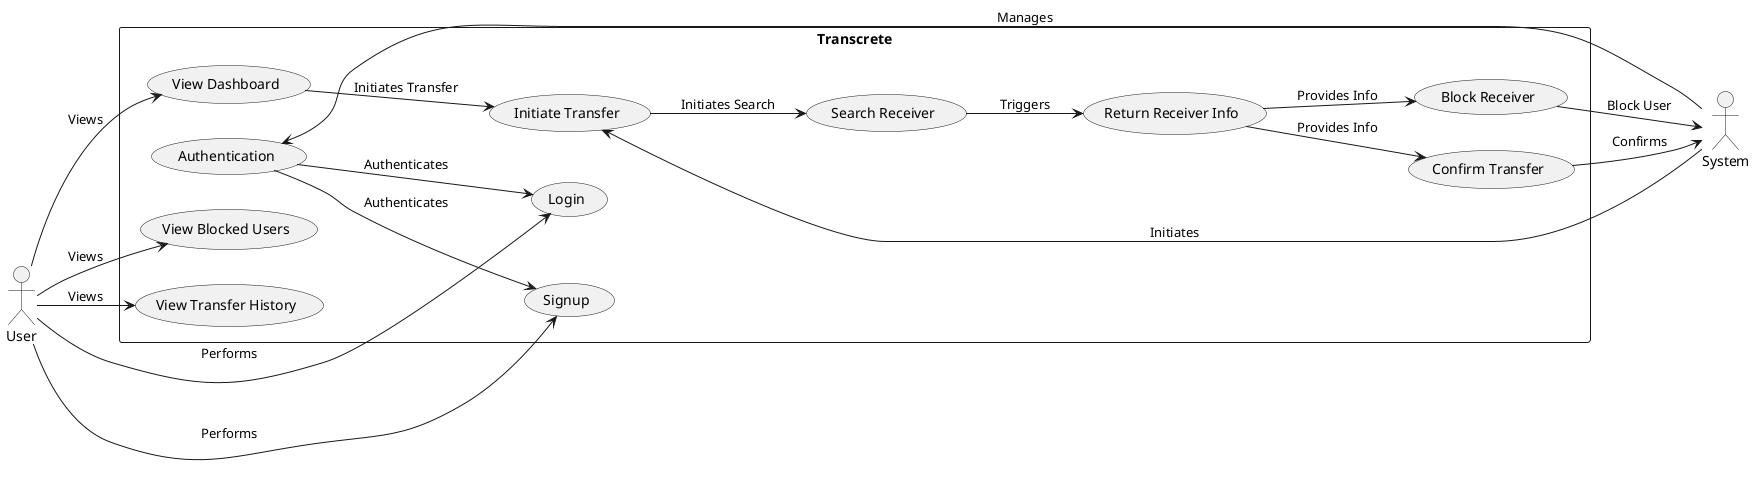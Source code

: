 @startuml
left to right direction

actor User as U
actor System as S

rectangle Transcrete {
    usecase "Authentication" as UC1
    usecase "Login" as UC2
    usecase "Signup" as UC3
    usecase "View Dashboard" as UC4
    usecase "Initiate Transfer" as UC5
    usecase "Search Receiver" as UC6
    usecase "Return Receiver Info" as UC7
    usecase "Confirm Transfer" as UC8
    usecase "Block Receiver" as UC9
    usecase "View Blocked Users" as UC10
    usecase "View Transfer History" as UC11
}

U --> UC2 : Performs
U --> UC3 : Performs
U --> UC4 : Views
U --> UC10 : Views
U --> UC11 : Views

S --> UC1 : Manages
S --> UC5 : Initiates
UC1 --> UC2 : Authenticates
UC1 --> UC3 : Authenticates
UC4 --> UC5 : Initiates Transfer
UC5 --> UC6 : Initiates Search
UC6 --> UC7 : Triggers
UC7 --> UC8 : Provides Info
UC7 --> UC9 : Provides Info
UC8 --> S : Confirms
UC9 --> S : Block User

@enduml
